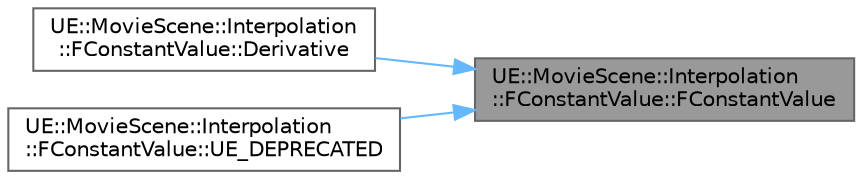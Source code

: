 digraph "UE::MovieScene::Interpolation::FConstantValue::FConstantValue"
{
 // INTERACTIVE_SVG=YES
 // LATEX_PDF_SIZE
  bgcolor="transparent";
  edge [fontname=Helvetica,fontsize=10,labelfontname=Helvetica,labelfontsize=10];
  node [fontname=Helvetica,fontsize=10,shape=box,height=0.2,width=0.4];
  rankdir="RL";
  Node1 [id="Node000001",label="UE::MovieScene::Interpolation\l::FConstantValue::FConstantValue",height=0.2,width=0.4,color="gray40", fillcolor="grey60", style="filled", fontcolor="black",tooltip=" "];
  Node1 -> Node2 [id="edge1_Node000001_Node000002",dir="back",color="steelblue1",style="solid",tooltip=" "];
  Node2 [id="Node000002",label="UE::MovieScene::Interpolation\l::FConstantValue::Derivative",height=0.2,width=0.4,color="grey40", fillcolor="white", style="filled",URL="$d0/dc1/structUE_1_1MovieScene_1_1Interpolation_1_1FConstantValue.html#aa103e1c269724dda25f92239d34a9902",tooltip=" "];
  Node1 -> Node3 [id="edge2_Node000001_Node000003",dir="back",color="steelblue1",style="solid",tooltip=" "];
  Node3 [id="Node000003",label="UE::MovieScene::Interpolation\l::FConstantValue::UE_DEPRECATED",height=0.2,width=0.4,color="grey40", fillcolor="white", style="filled",URL="$d0/dc1/structUE_1_1MovieScene_1_1Interpolation_1_1FConstantValue.html#a66efe2f3a987eacea365a71df26e703c",tooltip=" "];
}

